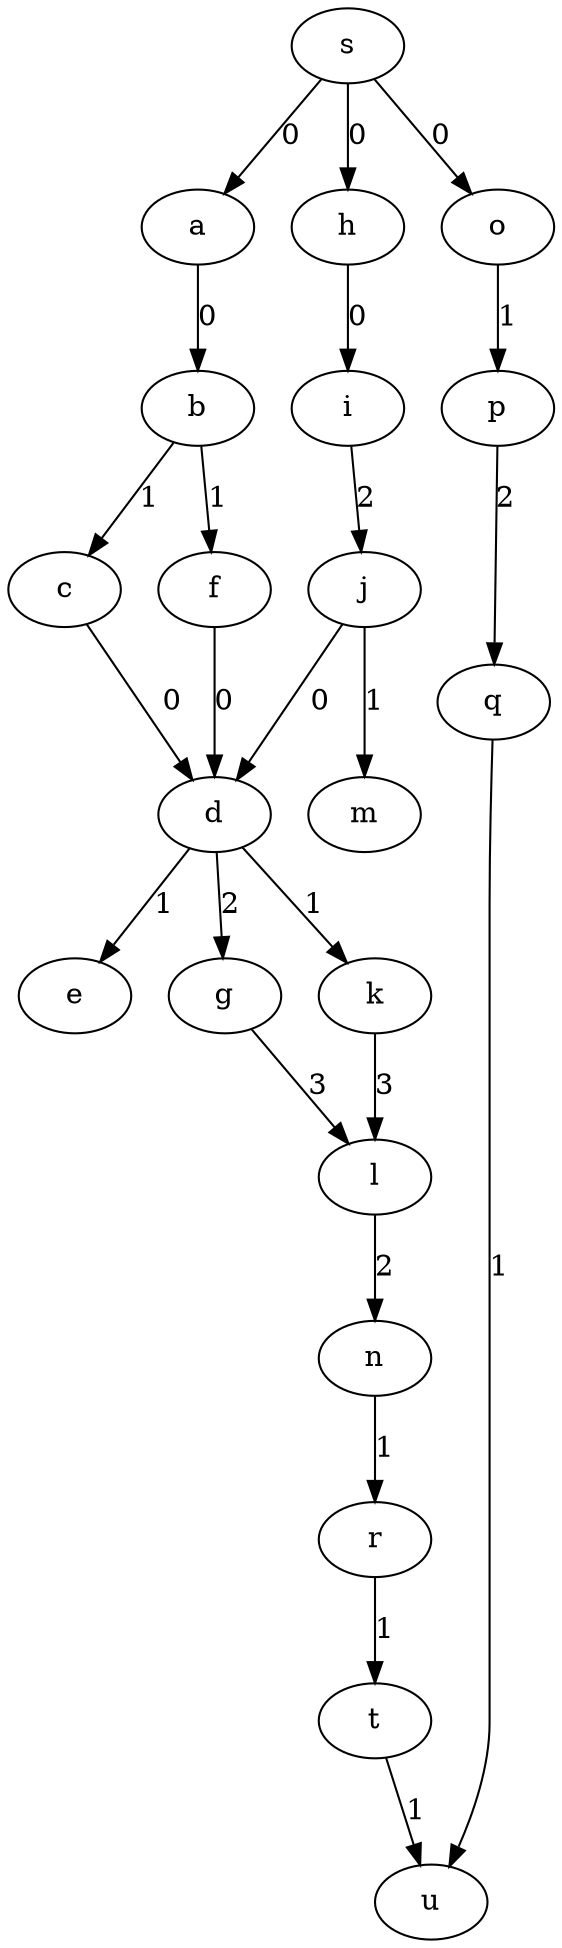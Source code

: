Digraph {
a [label="a"];
b [label="b"];
c [label="c"];
d [label="d"];
e [label="e"];
f [label="f"];
g [label="g"];
h [label="h"];
i [label="i"];
j [label="j"];
k [label="k"];
l [label="l"];
m [label="m"];
n [label="n"];
o [label="o"];
p [label="p"];
q [label="q"];
r [label="r"];
s [label="s"];
t [label="t"];
u [label="u"];
a->b[label="0", penwidth=1];
b->c[label="1", penwidth=1];
b->f[label="1", penwidth=1];
c->d[label="0", penwidth=1];
d->e[label="1", penwidth=1];
d->g[label="2", penwidth=1];
d->k[label="1", penwidth=1];
f->d[label="0", penwidth=1];
g->l[label="3", penwidth=1];
h->i[label="0", penwidth=1];
i->j[label="2", penwidth=1];
j->d[label="0", penwidth=1];
j->m[label="1", penwidth=1];
k->l[label="3", penwidth=1];
l->n[label="2", penwidth=1];
n->r[label="1", penwidth=1];
o->p[label="1", penwidth=1];
p->q[label="2", penwidth=1];
q->u[label="1", penwidth=1];
r->t[label="1", penwidth=1];
s->a[label="0", penwidth=1];
s->h[label="0", penwidth=1];
s->o[label="0", penwidth=1];
t->u[label="1", penwidth=1];
}
